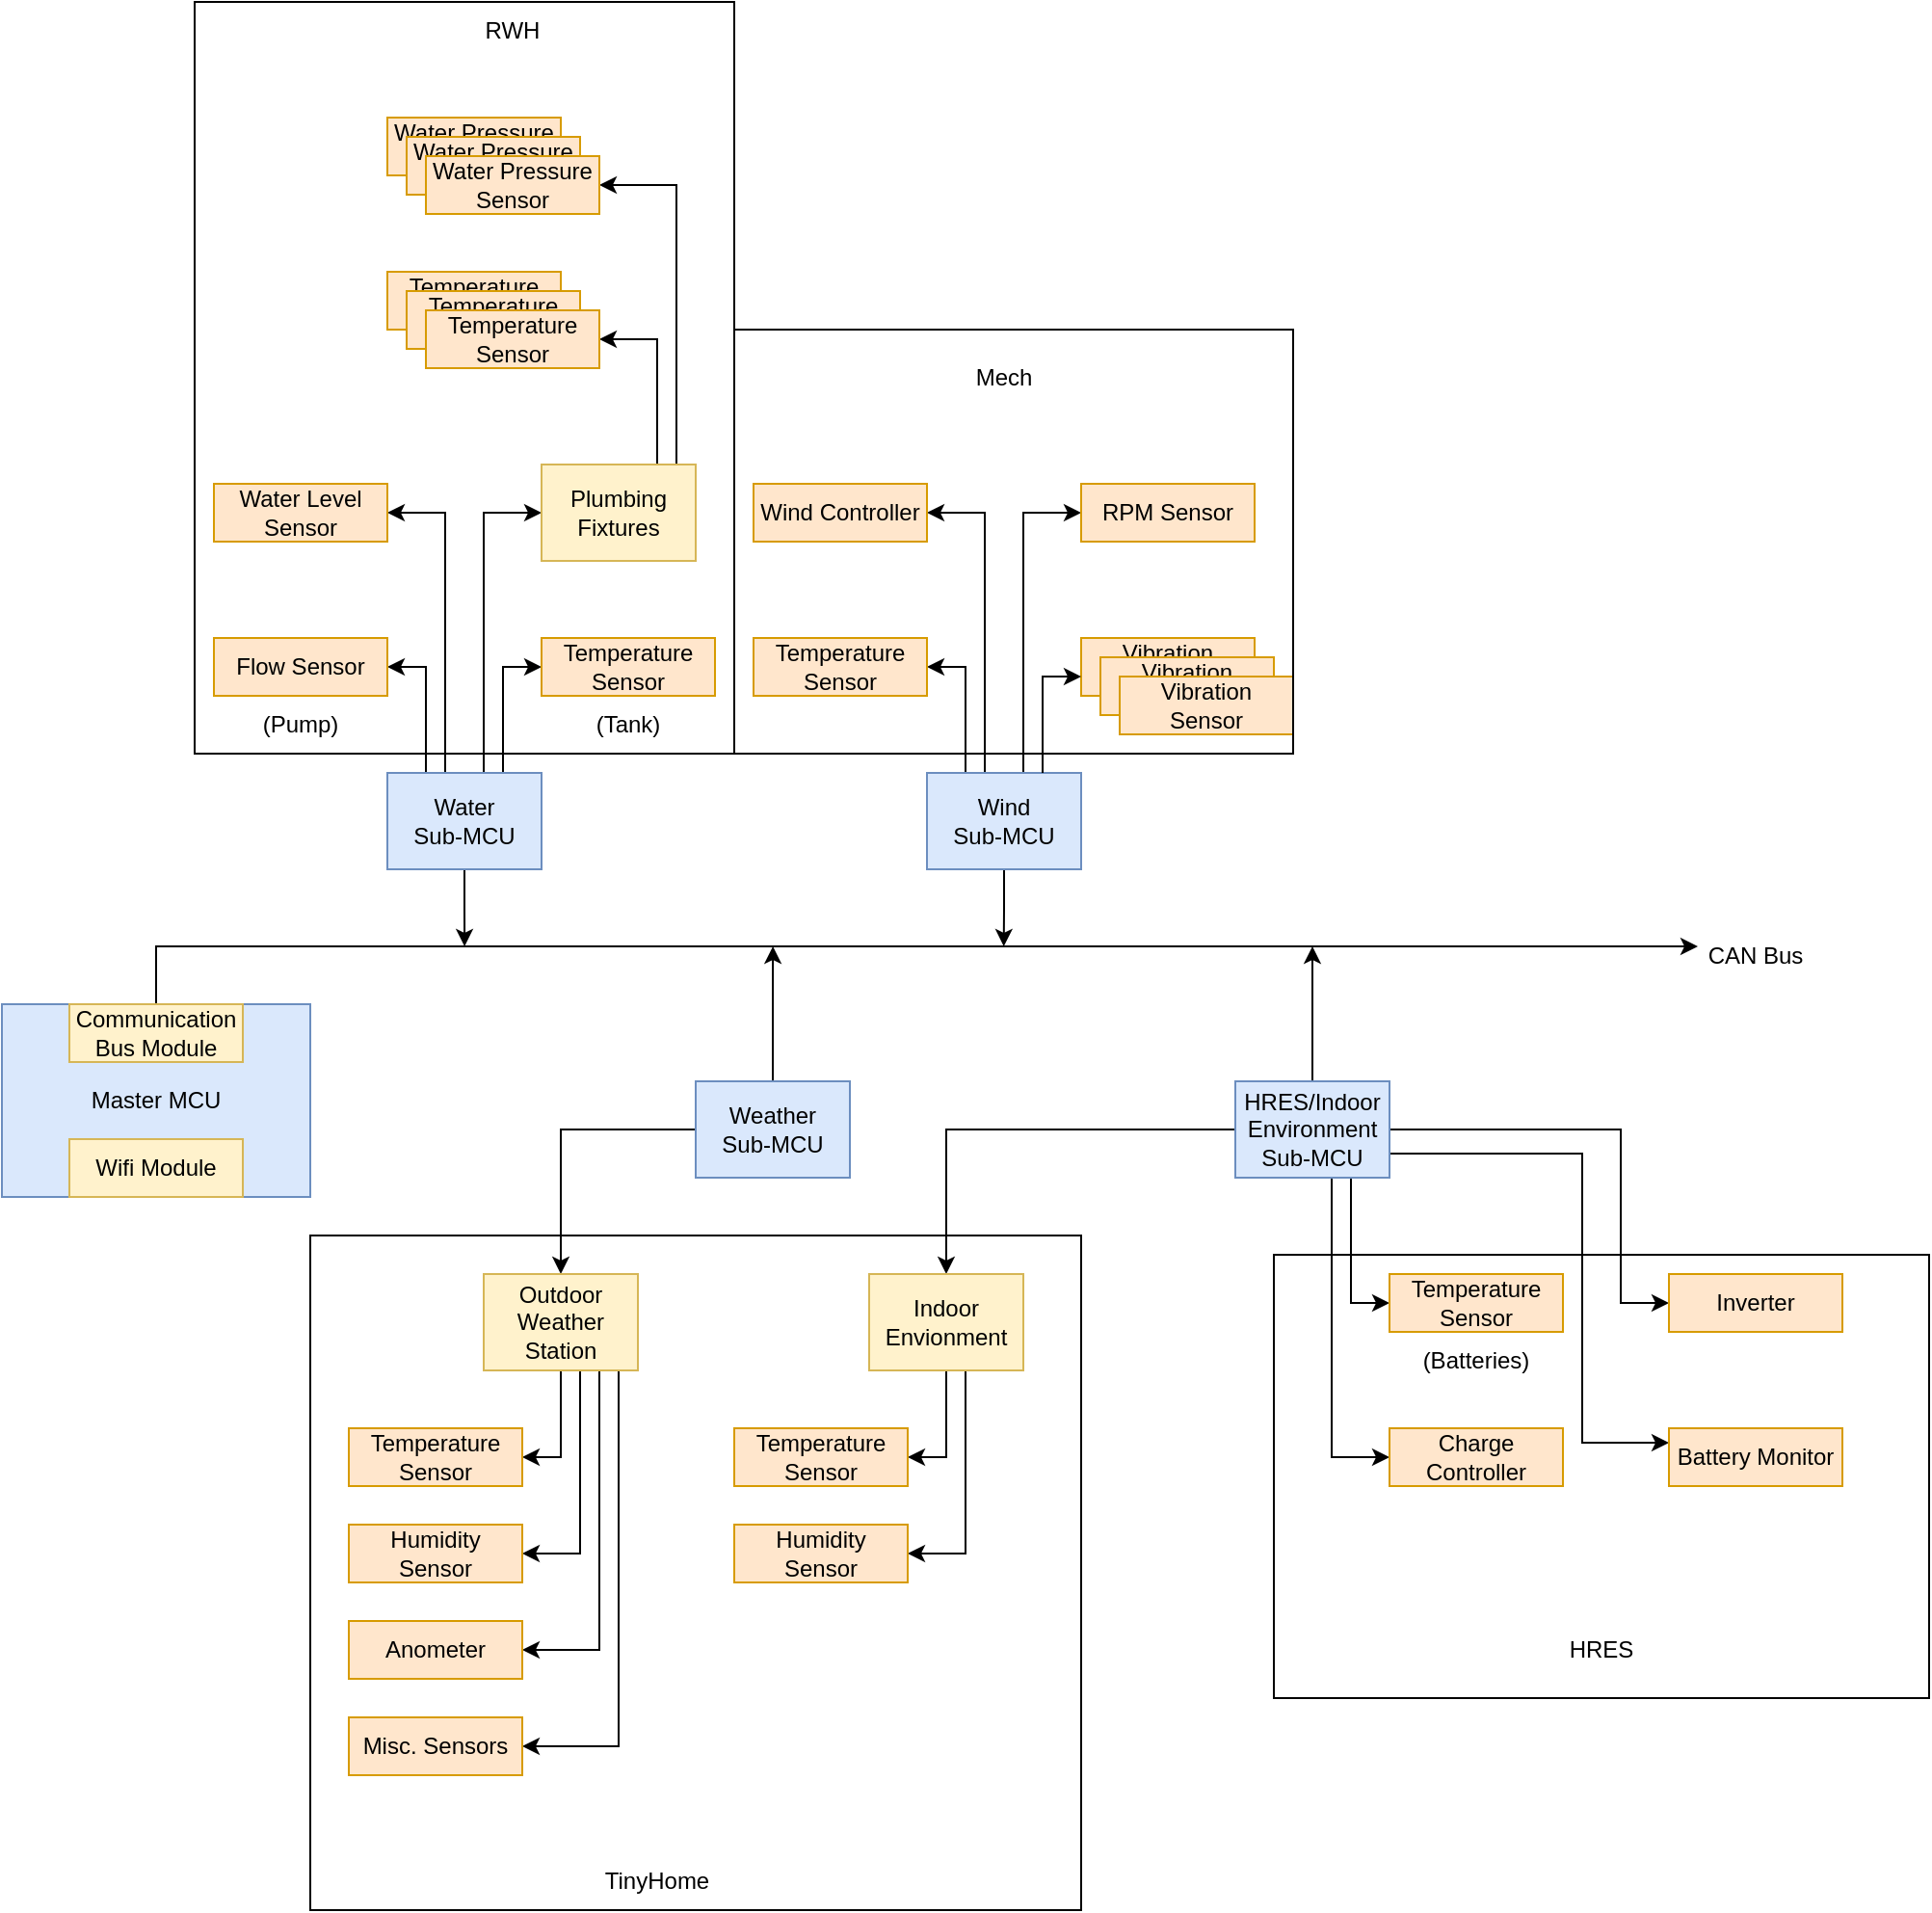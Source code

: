 <mxfile version="22.1.3" type="github">
  <diagram name="Page-1" id="90a13364-a465-7bf4-72fc-28e22215d7a0">
    <mxGraphModel dx="1909" dy="1044" grid="1" gridSize="10" guides="1" tooltips="1" connect="1" arrows="1" fold="1" page="1" pageScale="1.5" pageWidth="1169" pageHeight="826" background="none" math="0" shadow="0">
      <root>
        <mxCell id="0" style=";html=1;" />
        <mxCell id="1" style=";html=1;" parent="0" />
        <mxCell id="pYXvtJsU-asG7upFfrmA-1" value="Master MCU" style="rounded=0;whiteSpace=wrap;html=1;fillColor=#dae8fc;strokeColor=#6c8ebf;" parent="1" vertex="1">
          <mxGeometry x="600" y="590" width="160" height="100" as="geometry" />
        </mxCell>
        <mxCell id="pYXvtJsU-asG7upFfrmA-29" style="edgeStyle=orthogonalEdgeStyle;rounded=0;orthogonalLoop=1;jettySize=auto;html=1;exitX=0.25;exitY=0;exitDx=0;exitDy=0;entryX=1;entryY=0.5;entryDx=0;entryDy=0;" parent="1" source="pYXvtJsU-asG7upFfrmA-2" target="pYXvtJsU-asG7upFfrmA-21" edge="1">
          <mxGeometry relative="1" as="geometry" />
        </mxCell>
        <mxCell id="pYXvtJsU-asG7upFfrmA-34" style="edgeStyle=orthogonalEdgeStyle;rounded=0;orthogonalLoop=1;jettySize=auto;html=1;exitX=0.5;exitY=1;exitDx=0;exitDy=0;" parent="1" source="pYXvtJsU-asG7upFfrmA-2" edge="1">
          <mxGeometry relative="1" as="geometry">
            <mxPoint x="1119.857" y="560" as="targetPoint" />
          </mxGeometry>
        </mxCell>
        <mxCell id="pYXvtJsU-asG7upFfrmA-79" style="edgeStyle=orthogonalEdgeStyle;rounded=0;orthogonalLoop=1;jettySize=auto;html=1;exitX=0.25;exitY=0;exitDx=0;exitDy=0;entryX=1;entryY=0.5;entryDx=0;entryDy=0;" parent="1" source="pYXvtJsU-asG7upFfrmA-2" target="pYXvtJsU-asG7upFfrmA-19" edge="1">
          <mxGeometry relative="1" as="geometry">
            <Array as="points">
              <mxPoint x="1110" y="470" />
              <mxPoint x="1110" y="335" />
            </Array>
          </mxGeometry>
        </mxCell>
        <mxCell id="pYXvtJsU-asG7upFfrmA-80" style="edgeStyle=orthogonalEdgeStyle;rounded=0;orthogonalLoop=1;jettySize=auto;html=1;exitX=0.75;exitY=0;exitDx=0;exitDy=0;entryX=0;entryY=0.5;entryDx=0;entryDy=0;" parent="1" source="pYXvtJsU-asG7upFfrmA-2" target="pYXvtJsU-asG7upFfrmA-20" edge="1">
          <mxGeometry relative="1" as="geometry">
            <Array as="points">
              <mxPoint x="1130" y="470" />
              <mxPoint x="1130" y="335" />
            </Array>
          </mxGeometry>
        </mxCell>
        <mxCell id="pYXvtJsU-asG7upFfrmA-2" value="Wind &lt;br&gt;Sub-MCU" style="rounded=0;whiteSpace=wrap;html=1;fillColor=#dae8fc;strokeColor=#6c8ebf;" parent="1" vertex="1">
          <mxGeometry x="1080" y="470" width="80" height="50" as="geometry" />
        </mxCell>
        <mxCell id="pYXvtJsU-asG7upFfrmA-103" style="edgeStyle=orthogonalEdgeStyle;rounded=0;orthogonalLoop=1;jettySize=auto;html=1;exitX=0.5;exitY=0;exitDx=0;exitDy=0;" parent="1" source="pYXvtJsU-asG7upFfrmA-3" edge="1">
          <mxGeometry relative="1" as="geometry">
            <mxPoint x="1000.059" y="560" as="targetPoint" />
          </mxGeometry>
        </mxCell>
        <mxCell id="bZnnXGi6zuuNG5KvTImj-10" style="edgeStyle=orthogonalEdgeStyle;rounded=0;orthogonalLoop=1;jettySize=auto;html=1;exitX=0;exitY=0.5;exitDx=0;exitDy=0;entryX=0.5;entryY=0;entryDx=0;entryDy=0;" edge="1" parent="1" source="pYXvtJsU-asG7upFfrmA-3" target="pYXvtJsU-asG7upFfrmA-45">
          <mxGeometry relative="1" as="geometry" />
        </mxCell>
        <mxCell id="pYXvtJsU-asG7upFfrmA-3" value="Weather &lt;br&gt;Sub-MCU" style="rounded=0;whiteSpace=wrap;html=1;fillColor=#dae8fc;strokeColor=#6c8ebf;" parent="1" vertex="1">
          <mxGeometry x="960" y="630" width="80" height="50" as="geometry" />
        </mxCell>
        <mxCell id="pYXvtJsU-asG7upFfrmA-84" style="edgeStyle=orthogonalEdgeStyle;rounded=0;orthogonalLoop=1;jettySize=auto;html=1;exitX=0.25;exitY=0;exitDx=0;exitDy=0;entryX=1;entryY=0.5;entryDx=0;entryDy=0;" parent="1" source="pYXvtJsU-asG7upFfrmA-4" target="pYXvtJsU-asG7upFfrmA-66" edge="1">
          <mxGeometry relative="1" as="geometry" />
        </mxCell>
        <mxCell id="pYXvtJsU-asG7upFfrmA-85" style="edgeStyle=orthogonalEdgeStyle;rounded=0;orthogonalLoop=1;jettySize=auto;html=1;exitX=0.25;exitY=0;exitDx=0;exitDy=0;entryX=1;entryY=0.5;entryDx=0;entryDy=0;" parent="1" source="pYXvtJsU-asG7upFfrmA-4" target="pYXvtJsU-asG7upFfrmA-69" edge="1">
          <mxGeometry relative="1" as="geometry">
            <Array as="points">
              <mxPoint x="830" y="470" />
              <mxPoint x="830" y="335" />
            </Array>
          </mxGeometry>
        </mxCell>
        <mxCell id="pYXvtJsU-asG7upFfrmA-86" style="edgeStyle=orthogonalEdgeStyle;rounded=0;orthogonalLoop=1;jettySize=auto;html=1;exitX=0.75;exitY=0;exitDx=0;exitDy=0;entryX=0;entryY=0.5;entryDx=0;entryDy=0;" parent="1" source="pYXvtJsU-asG7upFfrmA-4" target="pYXvtJsU-asG7upFfrmA-77" edge="1">
          <mxGeometry relative="1" as="geometry" />
        </mxCell>
        <mxCell id="pYXvtJsU-asG7upFfrmA-88" style="edgeStyle=orthogonalEdgeStyle;rounded=0;orthogonalLoop=1;jettySize=auto;html=1;exitX=0.75;exitY=0;exitDx=0;exitDy=0;entryX=0;entryY=0.5;entryDx=0;entryDy=0;" parent="1" source="pYXvtJsU-asG7upFfrmA-4" target="pYXvtJsU-asG7upFfrmA-87" edge="1">
          <mxGeometry relative="1" as="geometry">
            <Array as="points">
              <mxPoint x="850" y="470" />
              <mxPoint x="850" y="335" />
            </Array>
          </mxGeometry>
        </mxCell>
        <mxCell id="pYXvtJsU-asG7upFfrmA-104" style="edgeStyle=orthogonalEdgeStyle;rounded=0;orthogonalLoop=1;jettySize=auto;html=1;exitX=0.5;exitY=1;exitDx=0;exitDy=0;" parent="1" source="pYXvtJsU-asG7upFfrmA-4" edge="1">
          <mxGeometry relative="1" as="geometry">
            <mxPoint x="840.059" y="560" as="targetPoint" />
          </mxGeometry>
        </mxCell>
        <mxCell id="pYXvtJsU-asG7upFfrmA-4" value="Water&lt;br&gt;Sub-MCU" style="rounded=0;whiteSpace=wrap;html=1;fillColor=#dae8fc;strokeColor=#6c8ebf;" parent="1" vertex="1">
          <mxGeometry x="800" y="470" width="80" height="50" as="geometry" />
        </mxCell>
        <mxCell id="pYXvtJsU-asG7upFfrmA-41" style="edgeStyle=orthogonalEdgeStyle;rounded=0;orthogonalLoop=1;jettySize=auto;html=1;exitX=0.75;exitY=1;exitDx=0;exitDy=0;entryX=0;entryY=0.5;entryDx=0;entryDy=0;" parent="1" source="pYXvtJsU-asG7upFfrmA-6" target="pYXvtJsU-asG7upFfrmA-35" edge="1">
          <mxGeometry relative="1" as="geometry" />
        </mxCell>
        <mxCell id="pYXvtJsU-asG7upFfrmA-44" style="edgeStyle=orthogonalEdgeStyle;rounded=0;orthogonalLoop=1;jettySize=auto;html=1;exitX=0.5;exitY=0;exitDx=0;exitDy=0;" parent="1" source="pYXvtJsU-asG7upFfrmA-6" edge="1">
          <mxGeometry relative="1" as="geometry">
            <mxPoint x="1280" y="560" as="targetPoint" />
          </mxGeometry>
        </mxCell>
        <mxCell id="pYXvtJsU-asG7upFfrmA-83" style="edgeStyle=orthogonalEdgeStyle;rounded=0;orthogonalLoop=1;jettySize=auto;html=1;exitX=0.75;exitY=1;exitDx=0;exitDy=0;entryX=0;entryY=0.5;entryDx=0;entryDy=0;" parent="1" source="pYXvtJsU-asG7upFfrmA-6" target="pYXvtJsU-asG7upFfrmA-37" edge="1">
          <mxGeometry relative="1" as="geometry">
            <Array as="points">
              <mxPoint x="1290" y="680" />
              <mxPoint x="1290" y="825" />
            </Array>
          </mxGeometry>
        </mxCell>
        <mxCell id="bZnnXGi6zuuNG5KvTImj-9" style="edgeStyle=orthogonalEdgeStyle;rounded=0;orthogonalLoop=1;jettySize=auto;html=1;exitX=0;exitY=0.5;exitDx=0;exitDy=0;entryX=0.5;entryY=0;entryDx=0;entryDy=0;" edge="1" parent="1" source="pYXvtJsU-asG7upFfrmA-6" target="pYXvtJsU-asG7upFfrmA-46">
          <mxGeometry relative="1" as="geometry" />
        </mxCell>
        <mxCell id="bZnnXGi6zuuNG5KvTImj-11" style="edgeStyle=orthogonalEdgeStyle;rounded=0;orthogonalLoop=1;jettySize=auto;html=1;exitX=1;exitY=0.5;exitDx=0;exitDy=0;entryX=0;entryY=0.5;entryDx=0;entryDy=0;" edge="1" parent="1" source="pYXvtJsU-asG7upFfrmA-6" target="pYXvtJsU-asG7upFfrmA-36">
          <mxGeometry relative="1" as="geometry">
            <Array as="points">
              <mxPoint x="1440" y="655" />
              <mxPoint x="1440" y="745" />
            </Array>
          </mxGeometry>
        </mxCell>
        <mxCell id="bZnnXGi6zuuNG5KvTImj-12" style="edgeStyle=orthogonalEdgeStyle;rounded=0;orthogonalLoop=1;jettySize=auto;html=1;exitX=1;exitY=0.75;exitDx=0;exitDy=0;entryX=0;entryY=0.25;entryDx=0;entryDy=0;" edge="1" parent="1" source="pYXvtJsU-asG7upFfrmA-6" target="pYXvtJsU-asG7upFfrmA-38">
          <mxGeometry relative="1" as="geometry">
            <Array as="points">
              <mxPoint x="1420" y="667" />
              <mxPoint x="1420" y="817" />
            </Array>
          </mxGeometry>
        </mxCell>
        <mxCell id="pYXvtJsU-asG7upFfrmA-6" value="HRES/Indoor Environment&lt;br&gt;Sub-MCU" style="rounded=0;whiteSpace=wrap;html=1;fillColor=#dae8fc;strokeColor=#6c8ebf;" parent="1" vertex="1">
          <mxGeometry x="1240" y="630" width="80" height="50" as="geometry" />
        </mxCell>
        <mxCell id="pYXvtJsU-asG7upFfrmA-13" value="Wifi Module" style="rounded=0;whiteSpace=wrap;html=1;fillColor=#fff2cc;strokeColor=#d6b656;" parent="1" vertex="1">
          <mxGeometry x="635" y="660" width="90" height="30" as="geometry" />
        </mxCell>
        <mxCell id="pYXvtJsU-asG7upFfrmA-18" style="edgeStyle=orthogonalEdgeStyle;rounded=0;orthogonalLoop=1;jettySize=auto;html=1;exitX=0.5;exitY=0;exitDx=0;exitDy=0;" parent="1" source="pYXvtJsU-asG7upFfrmA-14" edge="1">
          <mxGeometry relative="1" as="geometry">
            <mxPoint x="1480" y="560" as="targetPoint" />
            <Array as="points">
              <mxPoint x="680" y="560" />
            </Array>
          </mxGeometry>
        </mxCell>
        <mxCell id="pYXvtJsU-asG7upFfrmA-14" value="Communication Bus Module" style="rounded=0;whiteSpace=wrap;html=1;fillColor=#fff2cc;strokeColor=#d6b656;" parent="1" vertex="1">
          <mxGeometry x="635" y="590" width="90" height="30" as="geometry" />
        </mxCell>
        <mxCell id="pYXvtJsU-asG7upFfrmA-19" value="Wind Controller" style="rounded=0;whiteSpace=wrap;html=1;fillColor=#ffe6cc;strokeColor=#d79b00;" parent="1" vertex="1">
          <mxGeometry x="990" y="320" width="90" height="30" as="geometry" />
        </mxCell>
        <mxCell id="pYXvtJsU-asG7upFfrmA-20" value="RPM Sensor" style="rounded=0;whiteSpace=wrap;html=1;fillColor=#ffe6cc;strokeColor=#d79b00;" parent="1" vertex="1">
          <mxGeometry x="1160" y="320" width="90" height="30" as="geometry" />
        </mxCell>
        <mxCell id="pYXvtJsU-asG7upFfrmA-21" value="Temperature Sensor" style="rounded=0;whiteSpace=wrap;html=1;fillColor=#ffe6cc;strokeColor=#d79b00;" parent="1" vertex="1">
          <mxGeometry x="990" y="400" width="90" height="30" as="geometry" />
        </mxCell>
        <mxCell id="pYXvtJsU-asG7upFfrmA-23" value="Vibration Sensor" style="rounded=0;whiteSpace=wrap;html=1;fillColor=#ffe6cc;strokeColor=#d79b00;" parent="1" vertex="1">
          <mxGeometry x="1160" y="400" width="90" height="30" as="geometry" />
        </mxCell>
        <mxCell id="pYXvtJsU-asG7upFfrmA-25" value="Vibration Sensor" style="rounded=0;whiteSpace=wrap;html=1;fillColor=#ffe6cc;strokeColor=#d79b00;" parent="1" vertex="1">
          <mxGeometry x="1170" y="410" width="90" height="30" as="geometry" />
        </mxCell>
        <mxCell id="pYXvtJsU-asG7upFfrmA-26" value="Vibration Sensor" style="rounded=0;whiteSpace=wrap;html=1;fillColor=#ffe6cc;strokeColor=#d79b00;" parent="1" vertex="1">
          <mxGeometry x="1180" y="420" width="90" height="30" as="geometry" />
        </mxCell>
        <mxCell id="pYXvtJsU-asG7upFfrmA-33" style="edgeStyle=orthogonalEdgeStyle;rounded=0;orthogonalLoop=1;jettySize=auto;html=1;exitX=0.75;exitY=0;exitDx=0;exitDy=0;entryX=0;entryY=0.667;entryDx=0;entryDy=0;entryPerimeter=0;" parent="1" source="pYXvtJsU-asG7upFfrmA-2" target="pYXvtJsU-asG7upFfrmA-23" edge="1">
          <mxGeometry relative="1" as="geometry" />
        </mxCell>
        <mxCell id="pYXvtJsU-asG7upFfrmA-35" value="Temperature Sensor" style="rounded=0;whiteSpace=wrap;html=1;fillColor=#ffe6cc;strokeColor=#d79b00;" parent="1" vertex="1">
          <mxGeometry x="1320" y="730" width="90" height="30" as="geometry" />
        </mxCell>
        <mxCell id="pYXvtJsU-asG7upFfrmA-36" value="Inverter" style="rounded=0;whiteSpace=wrap;html=1;fillColor=#ffe6cc;strokeColor=#d79b00;" parent="1" vertex="1">
          <mxGeometry x="1465" y="730" width="90" height="30" as="geometry" />
        </mxCell>
        <mxCell id="pYXvtJsU-asG7upFfrmA-37" value="Charge Controller" style="rounded=0;whiteSpace=wrap;html=1;fillColor=#ffe6cc;strokeColor=#d79b00;" parent="1" vertex="1">
          <mxGeometry x="1320" y="810" width="90" height="30" as="geometry" />
        </mxCell>
        <mxCell id="pYXvtJsU-asG7upFfrmA-38" value="Battery Monitor" style="rounded=0;whiteSpace=wrap;html=1;fillColor=#ffe6cc;strokeColor=#d79b00;" parent="1" vertex="1">
          <mxGeometry x="1465" y="810" width="90" height="30" as="geometry" />
        </mxCell>
        <mxCell id="pYXvtJsU-asG7upFfrmA-62" style="edgeStyle=orthogonalEdgeStyle;rounded=0;orthogonalLoop=1;jettySize=auto;html=1;exitX=0.5;exitY=1;exitDx=0;exitDy=0;entryX=1;entryY=0.5;entryDx=0;entryDy=0;" parent="1" source="pYXvtJsU-asG7upFfrmA-45" target="pYXvtJsU-asG7upFfrmA-58" edge="1">
          <mxGeometry relative="1" as="geometry" />
        </mxCell>
        <mxCell id="pYXvtJsU-asG7upFfrmA-63" style="edgeStyle=orthogonalEdgeStyle;rounded=0;orthogonalLoop=1;jettySize=auto;html=1;exitX=0.5;exitY=1;exitDx=0;exitDy=0;entryX=1;entryY=0.5;entryDx=0;entryDy=0;" parent="1" source="pYXvtJsU-asG7upFfrmA-45" target="pYXvtJsU-asG7upFfrmA-59" edge="1">
          <mxGeometry relative="1" as="geometry">
            <Array as="points">
              <mxPoint x="900" y="780" />
              <mxPoint x="900" y="875" />
            </Array>
          </mxGeometry>
        </mxCell>
        <mxCell id="pYXvtJsU-asG7upFfrmA-64" style="edgeStyle=orthogonalEdgeStyle;rounded=0;orthogonalLoop=1;jettySize=auto;html=1;exitX=0.5;exitY=1;exitDx=0;exitDy=0;entryX=1;entryY=0.5;entryDx=0;entryDy=0;" parent="1" source="pYXvtJsU-asG7upFfrmA-45" target="pYXvtJsU-asG7upFfrmA-60" edge="1">
          <mxGeometry relative="1" as="geometry">
            <Array as="points">
              <mxPoint x="910" y="780" />
              <mxPoint x="910" y="925" />
            </Array>
          </mxGeometry>
        </mxCell>
        <mxCell id="pYXvtJsU-asG7upFfrmA-65" style="edgeStyle=orthogonalEdgeStyle;rounded=0;orthogonalLoop=1;jettySize=auto;html=1;exitX=0.5;exitY=1;exitDx=0;exitDy=0;entryX=1;entryY=0.5;entryDx=0;entryDy=0;" parent="1" source="pYXvtJsU-asG7upFfrmA-45" target="pYXvtJsU-asG7upFfrmA-61" edge="1">
          <mxGeometry relative="1" as="geometry">
            <Array as="points">
              <mxPoint x="920" y="780" />
              <mxPoint x="920" y="975" />
            </Array>
          </mxGeometry>
        </mxCell>
        <mxCell id="pYXvtJsU-asG7upFfrmA-45" value="Outdoor Weather Station" style="rounded=0;whiteSpace=wrap;html=1;fillColor=#fff2cc;strokeColor=#d6b656;" parent="1" vertex="1">
          <mxGeometry x="850" y="730" width="80" height="50" as="geometry" />
        </mxCell>
        <mxCell id="pYXvtJsU-asG7upFfrmA-56" style="edgeStyle=orthogonalEdgeStyle;rounded=0;orthogonalLoop=1;jettySize=auto;html=1;exitX=0.5;exitY=1;exitDx=0;exitDy=0;entryX=1;entryY=0.5;entryDx=0;entryDy=0;" parent="1" source="pYXvtJsU-asG7upFfrmA-46" target="pYXvtJsU-asG7upFfrmA-49" edge="1">
          <mxGeometry relative="1" as="geometry" />
        </mxCell>
        <mxCell id="pYXvtJsU-asG7upFfrmA-57" style="edgeStyle=orthogonalEdgeStyle;rounded=0;orthogonalLoop=1;jettySize=auto;html=1;exitX=0.5;exitY=1;exitDx=0;exitDy=0;entryX=1;entryY=0.5;entryDx=0;entryDy=0;" parent="1" source="pYXvtJsU-asG7upFfrmA-46" target="pYXvtJsU-asG7upFfrmA-53" edge="1">
          <mxGeometry relative="1" as="geometry">
            <Array as="points">
              <mxPoint x="1100" y="780" />
              <mxPoint x="1100" y="875" />
            </Array>
          </mxGeometry>
        </mxCell>
        <mxCell id="pYXvtJsU-asG7upFfrmA-46" value="Indoor Envionment" style="rounded=0;whiteSpace=wrap;html=1;fillColor=#fff2cc;strokeColor=#d6b656;" parent="1" vertex="1">
          <mxGeometry x="1050" y="730" width="80" height="50" as="geometry" />
        </mxCell>
        <mxCell id="pYXvtJsU-asG7upFfrmA-49" value="Temperature Sensor" style="rounded=0;whiteSpace=wrap;html=1;fillColor=#ffe6cc;strokeColor=#d79b00;" parent="1" vertex="1">
          <mxGeometry x="980" y="810" width="90" height="30" as="geometry" />
        </mxCell>
        <mxCell id="pYXvtJsU-asG7upFfrmA-50" value="(Batteries)" style="text;html=1;strokeColor=none;fillColor=none;align=center;verticalAlign=middle;whiteSpace=wrap;rounded=0;" parent="1" vertex="1">
          <mxGeometry x="1335" y="760" width="60" height="30" as="geometry" />
        </mxCell>
        <mxCell id="pYXvtJsU-asG7upFfrmA-53" value="Humidity Sensor" style="rounded=0;whiteSpace=wrap;html=1;fillColor=#ffe6cc;strokeColor=#d79b00;" parent="1" vertex="1">
          <mxGeometry x="980" y="860" width="90" height="30" as="geometry" />
        </mxCell>
        <mxCell id="pYXvtJsU-asG7upFfrmA-58" value="Temperature Sensor" style="rounded=0;whiteSpace=wrap;html=1;fillColor=#ffe6cc;strokeColor=#d79b00;" parent="1" vertex="1">
          <mxGeometry x="780" y="810" width="90" height="30" as="geometry" />
        </mxCell>
        <mxCell id="pYXvtJsU-asG7upFfrmA-59" value="Humidity Sensor" style="rounded=0;whiteSpace=wrap;html=1;fillColor=#ffe6cc;strokeColor=#d79b00;" parent="1" vertex="1">
          <mxGeometry x="780" y="860" width="90" height="30" as="geometry" />
        </mxCell>
        <mxCell id="pYXvtJsU-asG7upFfrmA-60" value="Anometer" style="rounded=0;whiteSpace=wrap;html=1;fillColor=#ffe6cc;strokeColor=#d79b00;" parent="1" vertex="1">
          <mxGeometry x="780" y="910" width="90" height="30" as="geometry" />
        </mxCell>
        <mxCell id="pYXvtJsU-asG7upFfrmA-61" value="Misc. Sensors" style="rounded=0;whiteSpace=wrap;html=1;fillColor=#ffe6cc;strokeColor=#d79b00;" parent="1" vertex="1">
          <mxGeometry x="780" y="960" width="90" height="30" as="geometry" />
        </mxCell>
        <mxCell id="pYXvtJsU-asG7upFfrmA-66" value="Flow Sensor" style="rounded=0;whiteSpace=wrap;html=1;fillColor=#ffe6cc;strokeColor=#d79b00;" parent="1" vertex="1">
          <mxGeometry x="710" y="400" width="90" height="30" as="geometry" />
        </mxCell>
        <mxCell id="pYXvtJsU-asG7upFfrmA-67" value="(Pump)" style="text;html=1;strokeColor=none;fillColor=none;align=center;verticalAlign=middle;whiteSpace=wrap;rounded=0;" parent="1" vertex="1">
          <mxGeometry x="710" y="430" width="90" height="30" as="geometry" />
        </mxCell>
        <mxCell id="pYXvtJsU-asG7upFfrmA-69" value="Water Level Sensor" style="rounded=0;whiteSpace=wrap;html=1;fillColor=#ffe6cc;strokeColor=#d79b00;" parent="1" vertex="1">
          <mxGeometry x="710" y="320" width="90" height="30" as="geometry" />
        </mxCell>
        <mxCell id="pYXvtJsU-asG7upFfrmA-77" value="Temperature Sensor" style="rounded=0;whiteSpace=wrap;html=1;fillColor=#ffe6cc;strokeColor=#d79b00;" parent="1" vertex="1">
          <mxGeometry x="880" y="400" width="90" height="30" as="geometry" />
        </mxCell>
        <mxCell id="pYXvtJsU-asG7upFfrmA-78" value="(Tank)" style="text;html=1;strokeColor=none;fillColor=none;align=center;verticalAlign=middle;whiteSpace=wrap;rounded=0;" parent="1" vertex="1">
          <mxGeometry x="880" y="430" width="90" height="30" as="geometry" />
        </mxCell>
        <mxCell id="pYXvtJsU-asG7upFfrmA-99" style="edgeStyle=orthogonalEdgeStyle;rounded=0;orthogonalLoop=1;jettySize=auto;html=1;exitX=0.75;exitY=0;exitDx=0;exitDy=0;entryX=1;entryY=0.5;entryDx=0;entryDy=0;" parent="1" source="pYXvtJsU-asG7upFfrmA-87" target="pYXvtJsU-asG7upFfrmA-95" edge="1">
          <mxGeometry relative="1" as="geometry" />
        </mxCell>
        <mxCell id="pYXvtJsU-asG7upFfrmA-101" style="edgeStyle=orthogonalEdgeStyle;rounded=0;orthogonalLoop=1;jettySize=auto;html=1;exitX=0.75;exitY=0;exitDx=0;exitDy=0;entryX=1;entryY=0.5;entryDx=0;entryDy=0;" parent="1" source="pYXvtJsU-asG7upFfrmA-87" target="pYXvtJsU-asG7upFfrmA-93" edge="1">
          <mxGeometry relative="1" as="geometry">
            <Array as="points">
              <mxPoint x="950" y="310" />
              <mxPoint x="950" y="165" />
            </Array>
          </mxGeometry>
        </mxCell>
        <mxCell id="pYXvtJsU-asG7upFfrmA-87" value="Plumbing Fixtures" style="rounded=0;whiteSpace=wrap;html=1;fillColor=#fff2cc;strokeColor=#d6b656;" parent="1" vertex="1">
          <mxGeometry x="880" y="310" width="80" height="50" as="geometry" />
        </mxCell>
        <mxCell id="pYXvtJsU-asG7upFfrmA-89" value="Water Pressure Sensor" style="rounded=0;whiteSpace=wrap;html=1;fillColor=#ffe6cc;strokeColor=#d79b00;" parent="1" vertex="1">
          <mxGeometry x="800" y="130" width="90" height="30" as="geometry" />
        </mxCell>
        <mxCell id="pYXvtJsU-asG7upFfrmA-90" value="Temperature Sensor" style="rounded=0;whiteSpace=wrap;html=1;fillColor=#ffe6cc;strokeColor=#d79b00;" parent="1" vertex="1">
          <mxGeometry x="800" y="210" width="90" height="30" as="geometry" />
        </mxCell>
        <mxCell id="pYXvtJsU-asG7upFfrmA-92" value="Water Pressure Sensor" style="rounded=0;whiteSpace=wrap;html=1;fillColor=#ffe6cc;strokeColor=#d79b00;" parent="1" vertex="1">
          <mxGeometry x="810" y="140" width="90" height="30" as="geometry" />
        </mxCell>
        <mxCell id="pYXvtJsU-asG7upFfrmA-93" value="Water Pressure Sensor" style="rounded=0;whiteSpace=wrap;html=1;fillColor=#ffe6cc;strokeColor=#d79b00;" parent="1" vertex="1">
          <mxGeometry x="820" y="150" width="90" height="30" as="geometry" />
        </mxCell>
        <mxCell id="pYXvtJsU-asG7upFfrmA-94" value="Temperature Sensor" style="rounded=0;whiteSpace=wrap;html=1;fillColor=#ffe6cc;strokeColor=#d79b00;" parent="1" vertex="1">
          <mxGeometry x="810" y="220" width="90" height="30" as="geometry" />
        </mxCell>
        <mxCell id="pYXvtJsU-asG7upFfrmA-95" value="Temperature Sensor" style="rounded=0;whiteSpace=wrap;html=1;fillColor=#ffe6cc;strokeColor=#d79b00;" parent="1" vertex="1">
          <mxGeometry x="820" y="230" width="90" height="30" as="geometry" />
        </mxCell>
        <mxCell id="bZnnXGi6zuuNG5KvTImj-2" value="CAN Bus" style="text;html=1;strokeColor=none;fillColor=none;align=center;verticalAlign=middle;whiteSpace=wrap;rounded=0;" vertex="1" parent="1">
          <mxGeometry x="1480" y="550" width="60" height="30" as="geometry" />
        </mxCell>
        <mxCell id="bZnnXGi6zuuNG5KvTImj-4" value="TinyHome" style="text;html=1;strokeColor=none;fillColor=none;align=center;verticalAlign=middle;whiteSpace=wrap;rounded=0;" vertex="1" parent="1">
          <mxGeometry x="910" y="1030" width="60" height="30" as="geometry" />
        </mxCell>
        <mxCell id="bZnnXGi6zuuNG5KvTImj-7" value="RWH" style="text;html=1;strokeColor=none;fillColor=none;align=center;verticalAlign=middle;whiteSpace=wrap;rounded=0;" vertex="1" parent="1">
          <mxGeometry x="835" y="70" width="60" height="30" as="geometry" />
        </mxCell>
        <mxCell id="bZnnXGi6zuuNG5KvTImj-8" value="Mech" style="text;html=1;strokeColor=none;fillColor=none;align=center;verticalAlign=middle;whiteSpace=wrap;rounded=0;" vertex="1" parent="1">
          <mxGeometry x="1090" y="250" width="60" height="30" as="geometry" />
        </mxCell>
        <mxCell id="bZnnXGi6zuuNG5KvTImj-15" value="" style="rounded=0;whiteSpace=wrap;html=1;fillColor=none;" vertex="1" parent="1">
          <mxGeometry x="700" y="70" width="280" height="390" as="geometry" />
        </mxCell>
        <mxCell id="bZnnXGi6zuuNG5KvTImj-16" value="" style="rounded=0;whiteSpace=wrap;html=1;fillColor=none;" vertex="1" parent="1">
          <mxGeometry x="980" y="240" width="290" height="220" as="geometry" />
        </mxCell>
        <mxCell id="bZnnXGi6zuuNG5KvTImj-17" value="" style="rounded=0;whiteSpace=wrap;html=1;fillColor=none;" vertex="1" parent="1">
          <mxGeometry x="760" y="710" width="400" height="350" as="geometry" />
        </mxCell>
        <mxCell id="bZnnXGi6zuuNG5KvTImj-18" value="" style="rounded=0;whiteSpace=wrap;html=1;fillColor=none;" vertex="1" parent="1">
          <mxGeometry x="1260" y="720" width="340" height="230" as="geometry" />
        </mxCell>
        <mxCell id="bZnnXGi6zuuNG5KvTImj-20" value="HRES" style="text;html=1;strokeColor=none;fillColor=none;align=center;verticalAlign=middle;whiteSpace=wrap;rounded=0;" vertex="1" parent="1">
          <mxGeometry x="1400" y="910" width="60" height="30" as="geometry" />
        </mxCell>
      </root>
    </mxGraphModel>
  </diagram>
</mxfile>
